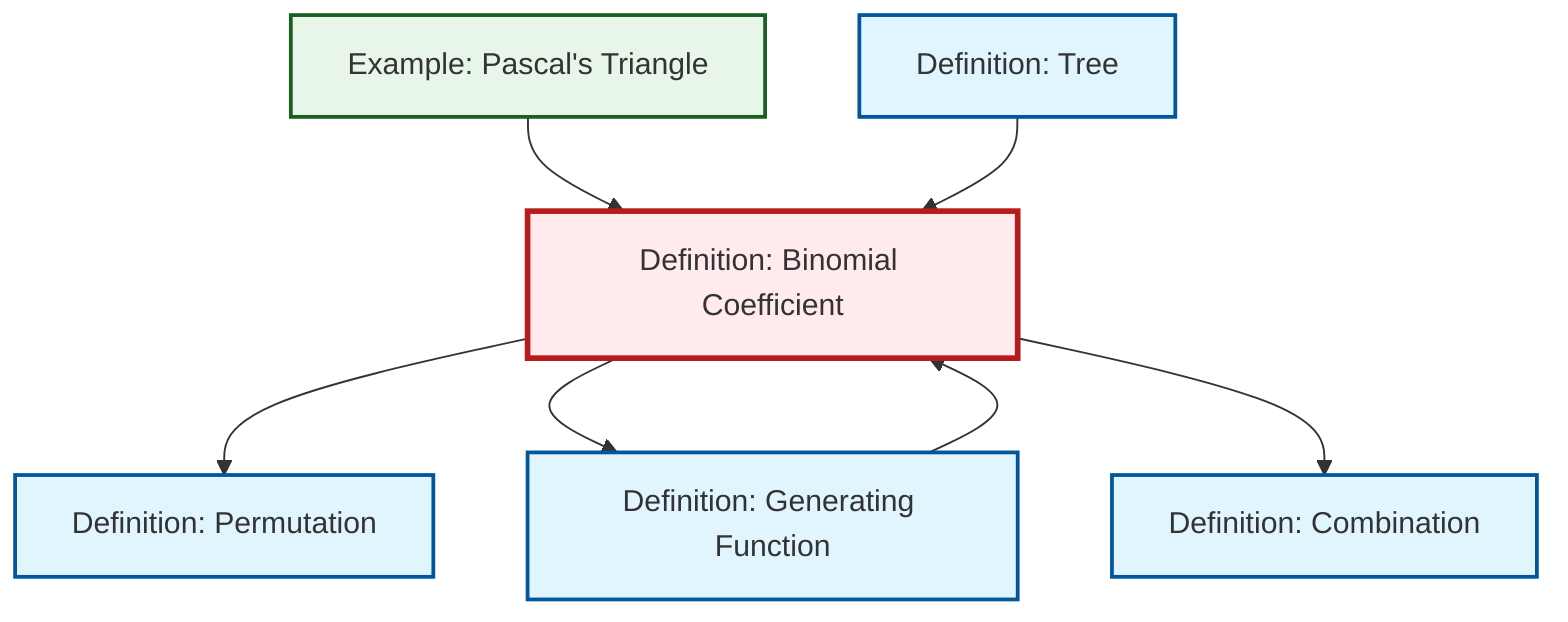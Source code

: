 graph TD
    classDef definition fill:#e1f5fe,stroke:#01579b,stroke-width:2px
    classDef theorem fill:#f3e5f5,stroke:#4a148c,stroke-width:2px
    classDef axiom fill:#fff3e0,stroke:#e65100,stroke-width:2px
    classDef example fill:#e8f5e9,stroke:#1b5e20,stroke-width:2px
    classDef current fill:#ffebee,stroke:#b71c1c,stroke-width:3px
    ex-pascals-triangle["Example: Pascal's Triangle"]:::example
    def-binomial-coefficient["Definition: Binomial Coefficient"]:::definition
    def-permutation["Definition: Permutation"]:::definition
    def-generating-function["Definition: Generating Function"]:::definition
    def-combination["Definition: Combination"]:::definition
    def-tree["Definition: Tree"]:::definition
    def-generating-function --> def-binomial-coefficient
    def-binomial-coefficient --> def-permutation
    def-binomial-coefficient --> def-generating-function
    def-binomial-coefficient --> def-combination
    ex-pascals-triangle --> def-binomial-coefficient
    def-tree --> def-binomial-coefficient
    class def-binomial-coefficient current